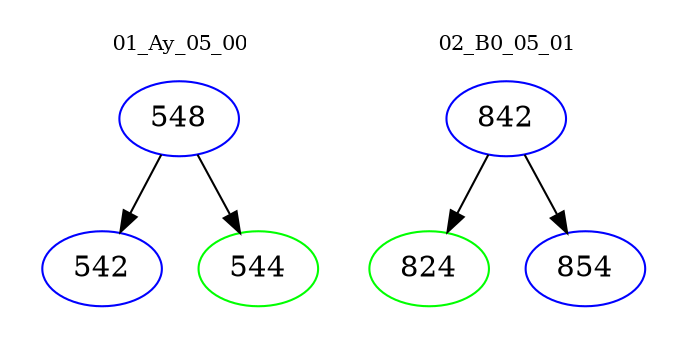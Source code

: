 digraph{
subgraph cluster_0 {
color = white
label = "01_Ay_05_00";
fontsize=10;
T0_548 [label="548", color="blue"]
T0_548 -> T0_542 [color="black"]
T0_542 [label="542", color="blue"]
T0_548 -> T0_544 [color="black"]
T0_544 [label="544", color="green"]
}
subgraph cluster_1 {
color = white
label = "02_B0_05_01";
fontsize=10;
T1_842 [label="842", color="blue"]
T1_842 -> T1_824 [color="black"]
T1_824 [label="824", color="green"]
T1_842 -> T1_854 [color="black"]
T1_854 [label="854", color="blue"]
}
}
